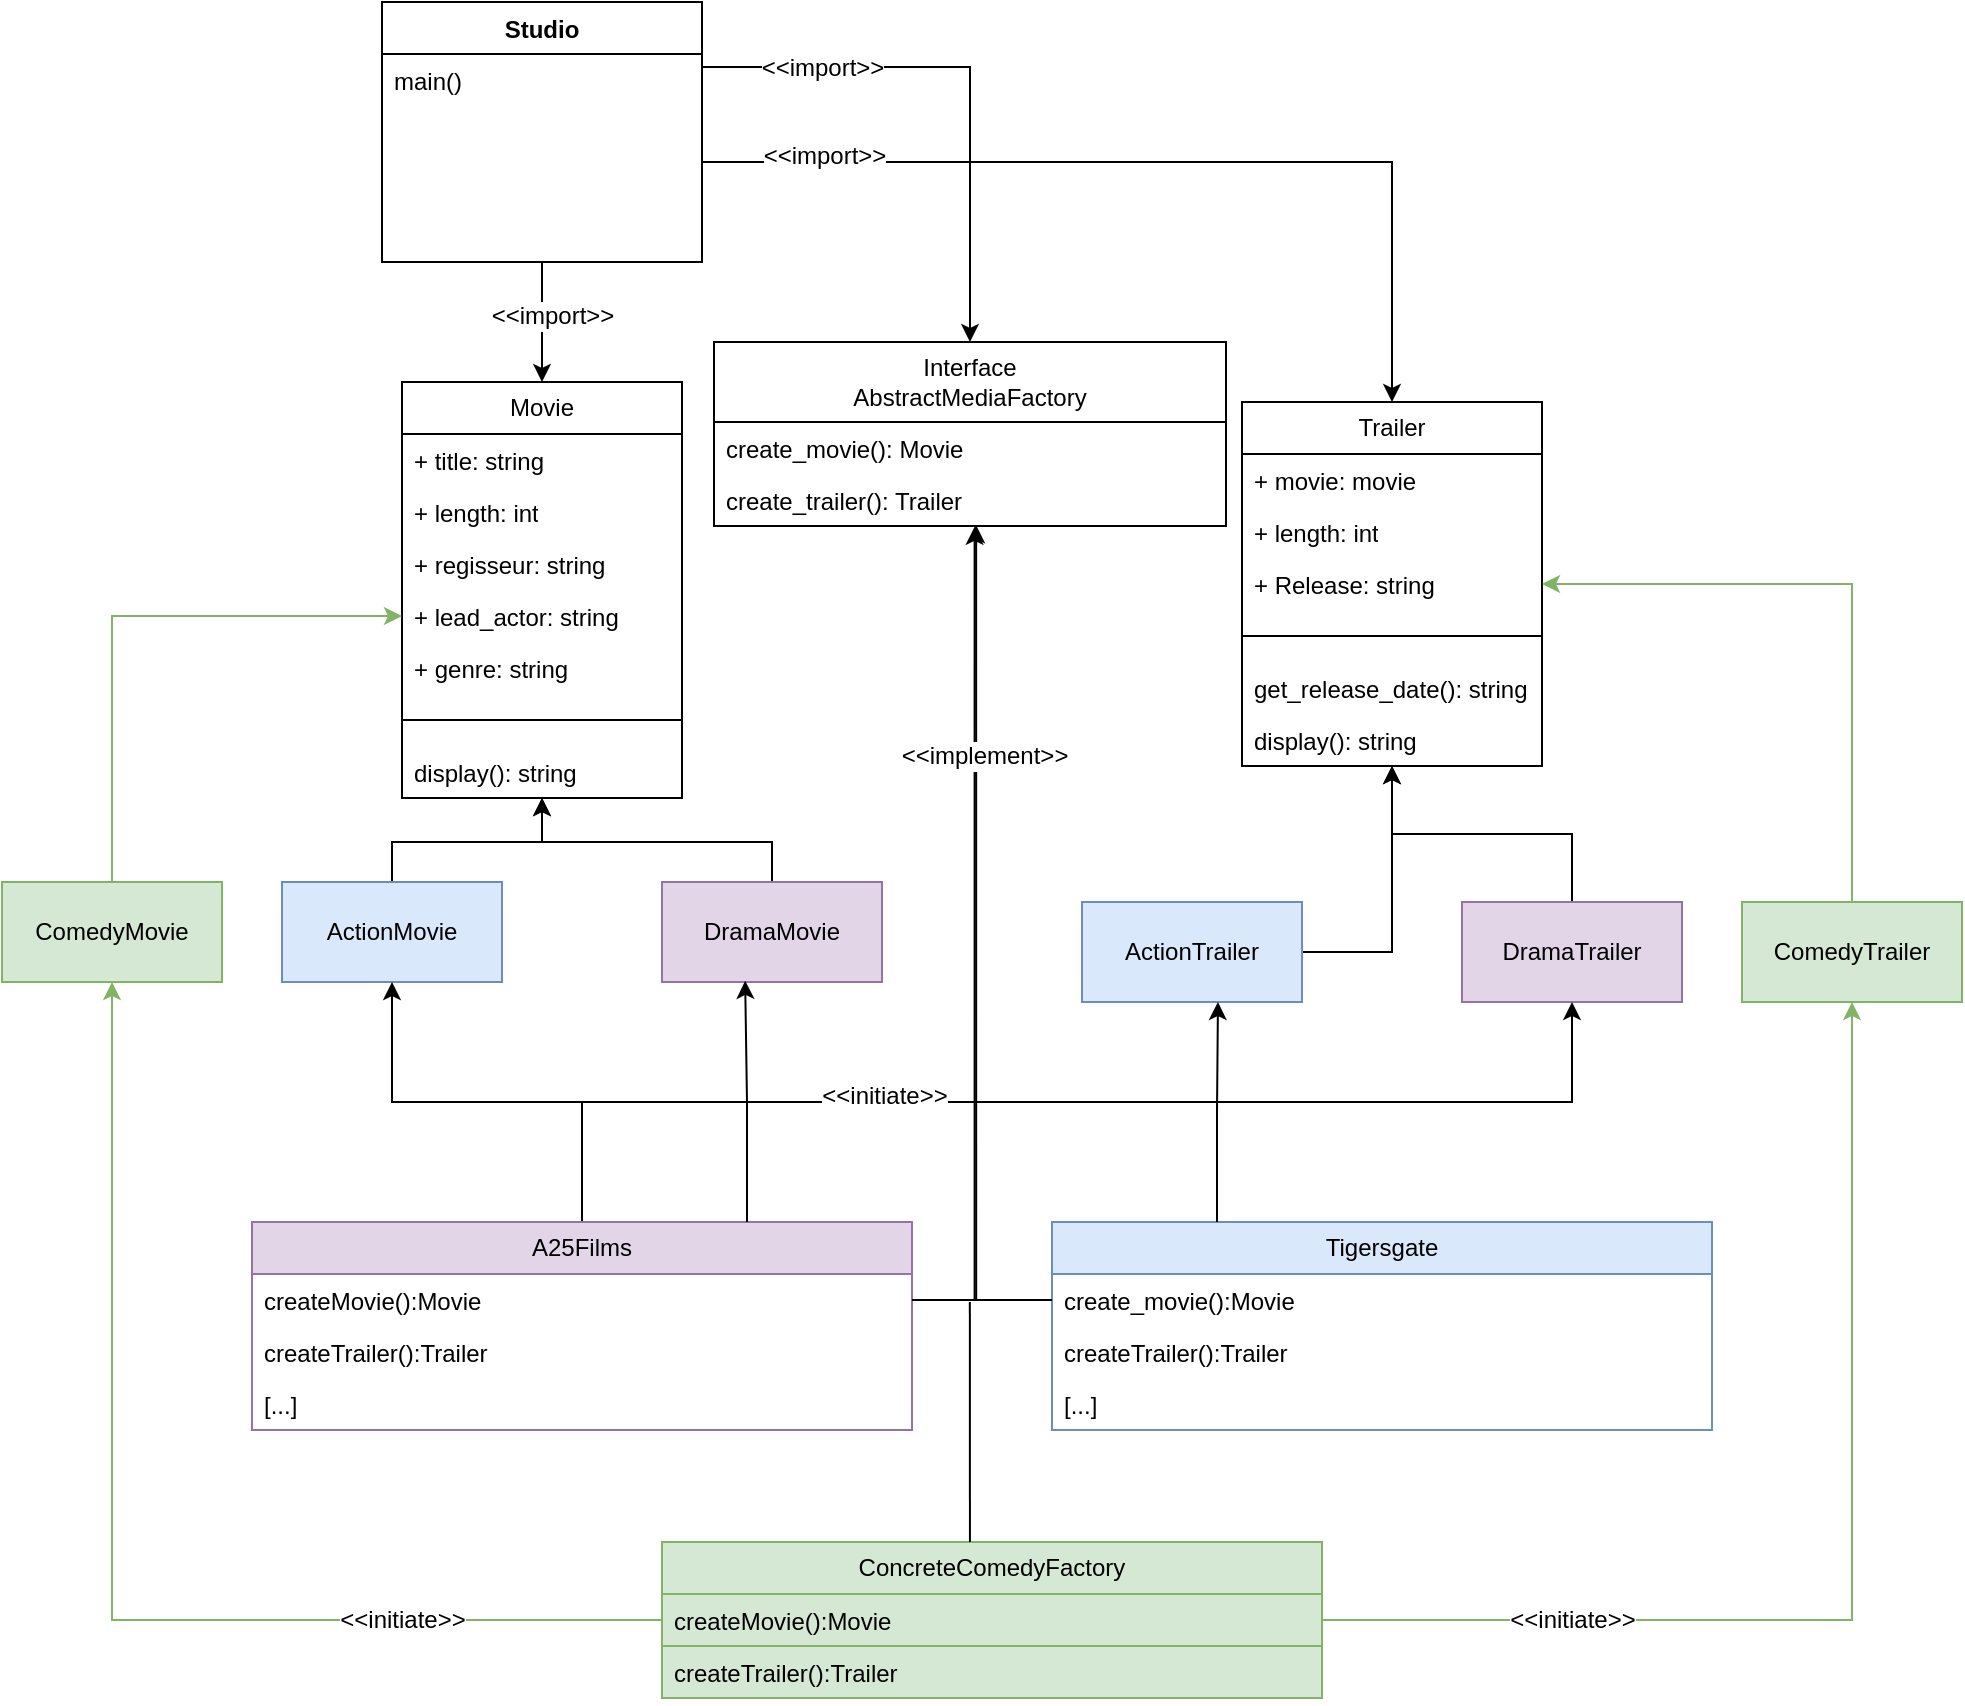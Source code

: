 <mxfile version="24.7.10">
  <diagram id="C5RBs43oDa-KdzZeNtuy" name="Page-1">
    <mxGraphModel grid="1" page="1" gridSize="10" guides="1" tooltips="1" connect="1" arrows="1" fold="1" pageScale="1" pageWidth="827" pageHeight="1169" math="0" shadow="0">
      <root>
        <mxCell id="WIyWlLk6GJQsqaUBKTNV-0" />
        <mxCell id="WIyWlLk6GJQsqaUBKTNV-1" parent="WIyWlLk6GJQsqaUBKTNV-0" />
        <mxCell id="AEDuko17Ktxvkk8oFHkH-12" style="edgeStyle=orthogonalEdgeStyle;rounded=0;orthogonalLoop=1;jettySize=auto;html=1;" edge="1" parent="WIyWlLk6GJQsqaUBKTNV-1" source="nfv_wwdXfXc1_VH7iOFV-0" target="Cddfaaqkk3JFuBGHHAQz-0">
          <mxGeometry relative="1" as="geometry" />
        </mxCell>
        <mxCell id="nfv_wwdXfXc1_VH7iOFV-0" value="Studio" style="swimlane;fontStyle=1;align=center;verticalAlign=top;childLayout=stackLayout;horizontal=1;startSize=26;horizontalStack=0;resizeParent=1;resizeParentMax=0;resizeLast=0;collapsible=1;marginBottom=0;whiteSpace=wrap;html=1;fontFamily=Helvetica;fontSize=12;textShadow=0;labelBorderColor=none;spacingTop=0;" vertex="1" parent="WIyWlLk6GJQsqaUBKTNV-1">
          <mxGeometry x="120" y="30" width="160" height="130" as="geometry" />
        </mxCell>
        <mxCell id="nfv_wwdXfXc1_VH7iOFV-3" value="main()" style="text;strokeColor=none;fillColor=none;align=left;verticalAlign=top;spacingLeft=4;spacingRight=4;overflow=hidden;rotatable=0;points=[[0,0.5],[1,0.5]];portConstraint=eastwest;whiteSpace=wrap;html=1;fontFamily=Helvetica;fontSize=12;textShadow=0;labelBorderColor=none;horizontal=1;spacingTop=0;" vertex="1" parent="nfv_wwdXfXc1_VH7iOFV-0">
          <mxGeometry y="26" width="160" height="104" as="geometry" />
        </mxCell>
        <mxCell id="nfv_wwdXfXc1_VH7iOFV-4" value="Interface&lt;div style=&quot;font-size: 12px;&quot;&gt;AbstractMediaFactory&lt;/div&gt;" style="swimlane;fontStyle=0;childLayout=stackLayout;horizontal=1;startSize=40;fillColor=none;horizontalStack=0;resizeParent=1;resizeParentMax=0;resizeLast=0;collapsible=1;marginBottom=0;whiteSpace=wrap;html=1;fontFamily=Helvetica;fontSize=12;textShadow=0;labelBorderColor=none;spacingTop=0;" vertex="1" parent="WIyWlLk6GJQsqaUBKTNV-1">
          <mxGeometry x="286" y="200" width="256" height="92" as="geometry" />
        </mxCell>
        <mxCell id="nfv_wwdXfXc1_VH7iOFV-6" value="&lt;div&gt;create_movie(): Movie&lt;/div&gt;" style="text;strokeColor=none;fillColor=none;align=left;verticalAlign=top;spacingLeft=4;spacingRight=4;overflow=hidden;rotatable=0;points=[[0,0.5],[1,0.5]];portConstraint=eastwest;whiteSpace=wrap;html=1;fontFamily=Helvetica;fontSize=12;textShadow=0;labelBorderColor=none;horizontal=1;spacingTop=0;" vertex="1" parent="nfv_wwdXfXc1_VH7iOFV-4">
          <mxGeometry y="40" width="256" height="26" as="geometry" />
        </mxCell>
        <mxCell id="nfv_wwdXfXc1_VH7iOFV-5" value="create_trailer(): Trailer" style="text;strokeColor=none;fillColor=none;align=left;verticalAlign=top;spacingLeft=4;spacingRight=4;overflow=hidden;rotatable=0;points=[[0,0.5],[1,0.5]];portConstraint=eastwest;whiteSpace=wrap;html=1;fontFamily=Helvetica;fontSize=12;textShadow=0;labelBorderColor=none;horizontal=1;spacingTop=0;" vertex="1" parent="nfv_wwdXfXc1_VH7iOFV-4">
          <mxGeometry y="66" width="256" height="26" as="geometry" />
        </mxCell>
        <mxCell id="Cddfaaqkk3JFuBGHHAQz-4" style="edgeStyle=orthogonalEdgeStyle;rounded=0;orthogonalLoop=1;jettySize=auto;html=1;entryX=0.5;entryY=1;entryDx=0;entryDy=0;fontFamily=Helvetica;fontSize=12;textShadow=0;labelBorderColor=none;horizontal=1;spacingTop=0;" edge="1" parent="WIyWlLk6GJQsqaUBKTNV-1" source="nfv_wwdXfXc1_VH7iOFV-12" target="Cddfaaqkk3JFuBGHHAQz-0">
          <mxGeometry relative="1" as="geometry">
            <Array as="points">
              <mxPoint x="125" y="450" />
              <mxPoint x="200" y="450" />
            </Array>
          </mxGeometry>
        </mxCell>
        <mxCell id="nfv_wwdXfXc1_VH7iOFV-12" value="ActionMovie" style="html=1;whiteSpace=wrap;fontFamily=Helvetica;fontSize=12;textShadow=0;labelBorderColor=none;horizontal=1;spacingTop=0;fillColor=#dae8fc;strokeColor=#6c8ebf;" vertex="1" parent="WIyWlLk6GJQsqaUBKTNV-1">
          <mxGeometry x="70" y="470" width="110" height="50" as="geometry" />
        </mxCell>
        <mxCell id="Cddfaaqkk3JFuBGHHAQz-5" style="edgeStyle=orthogonalEdgeStyle;rounded=0;orthogonalLoop=1;jettySize=auto;html=1;entryX=0.5;entryY=1;entryDx=0;entryDy=0;fontFamily=Helvetica;fontSize=12;textShadow=0;labelBorderColor=none;horizontal=1;spacingTop=0;" edge="1" parent="WIyWlLk6GJQsqaUBKTNV-1" source="nfv_wwdXfXc1_VH7iOFV-13" target="Cddfaaqkk3JFuBGHHAQz-0">
          <mxGeometry relative="1" as="geometry">
            <Array as="points">
              <mxPoint x="315" y="450" />
              <mxPoint x="200" y="450" />
            </Array>
          </mxGeometry>
        </mxCell>
        <mxCell id="nfv_wwdXfXc1_VH7iOFV-13" value="DramaMovie" style="html=1;whiteSpace=wrap;fontFamily=Helvetica;fontSize=12;textShadow=0;labelBorderColor=none;horizontal=1;spacingTop=0;fillColor=#e1d5e7;strokeColor=#9673a6;" vertex="1" parent="WIyWlLk6GJQsqaUBKTNV-1">
          <mxGeometry x="260" y="470" width="110" height="50" as="geometry" />
        </mxCell>
        <mxCell id="nfv_wwdXfXc1_VH7iOFV-49" style="edgeStyle=orthogonalEdgeStyle;rounded=0;orthogonalLoop=1;jettySize=auto;html=1;exitX=1;exitY=0.5;exitDx=0;exitDy=0;entryX=0.5;entryY=1;entryDx=0;entryDy=0;fontFamily=Helvetica;fontSize=12;textShadow=0;labelBorderColor=none;horizontal=1;spacingTop=0;" edge="1" parent="WIyWlLk6GJQsqaUBKTNV-1" source="nfv_wwdXfXc1_VH7iOFV-14" target="Cddfaaqkk3JFuBGHHAQz-6">
          <mxGeometry relative="1" as="geometry">
            <mxPoint x="620" y="440" as="targetPoint" />
          </mxGeometry>
        </mxCell>
        <mxCell id="nfv_wwdXfXc1_VH7iOFV-14" value="ActionTrailer" style="html=1;whiteSpace=wrap;fontFamily=Helvetica;fontSize=12;textShadow=0;labelBorderColor=none;horizontal=1;spacingTop=0;fillColor=#dae8fc;strokeColor=#6c8ebf;" vertex="1" parent="WIyWlLk6GJQsqaUBKTNV-1">
          <mxGeometry x="470" y="480" width="110" height="50" as="geometry" />
        </mxCell>
        <mxCell id="Cddfaaqkk3JFuBGHHAQz-13" style="edgeStyle=orthogonalEdgeStyle;rounded=0;orthogonalLoop=1;jettySize=auto;html=1;fontFamily=Helvetica;fontSize=12;textShadow=0;labelBorderColor=none;horizontal=1;spacingTop=0;entryX=0.5;entryY=1;entryDx=0;entryDy=0;" edge="1" parent="WIyWlLk6GJQsqaUBKTNV-1" source="nfv_wwdXfXc1_VH7iOFV-15" target="Cddfaaqkk3JFuBGHHAQz-6">
          <mxGeometry relative="1" as="geometry">
            <mxPoint x="620" y="410" as="targetPoint" />
          </mxGeometry>
        </mxCell>
        <mxCell id="nfv_wwdXfXc1_VH7iOFV-15" value="DramaTrailer" style="html=1;whiteSpace=wrap;fontFamily=Helvetica;fontSize=12;textShadow=0;labelBorderColor=none;horizontal=1;spacingTop=0;fillColor=#e1d5e7;strokeColor=#9673a6;" vertex="1" parent="WIyWlLk6GJQsqaUBKTNV-1">
          <mxGeometry x="660" y="480" width="110" height="50" as="geometry" />
        </mxCell>
        <mxCell id="nfv_wwdXfXc1_VH7iOFV-34" style="edgeStyle=orthogonalEdgeStyle;rounded=0;orthogonalLoop=1;jettySize=auto;html=1;exitX=0.5;exitY=0;exitDx=0;exitDy=0;entryX=0.5;entryY=1;entryDx=0;entryDy=0;fontFamily=Helvetica;fontSize=12;textShadow=0;labelBorderColor=none;horizontal=1;spacingTop=0;" edge="1" parent="WIyWlLk6GJQsqaUBKTNV-1" source="nfv_wwdXfXc1_VH7iOFV-16" target="nfv_wwdXfXc1_VH7iOFV-15">
          <mxGeometry relative="1" as="geometry">
            <Array as="points">
              <mxPoint x="220" y="580" />
              <mxPoint x="715" y="580" />
            </Array>
          </mxGeometry>
        </mxCell>
        <mxCell id="nfv_wwdXfXc1_VH7iOFV-16" value="A25Films" style="swimlane;fontStyle=0;childLayout=stackLayout;horizontal=1;startSize=26;fillColor=#e1d5e7;horizontalStack=0;resizeParent=1;resizeParentMax=0;resizeLast=0;collapsible=1;marginBottom=0;whiteSpace=wrap;html=1;fontFamily=Helvetica;fontSize=12;textShadow=0;labelBorderColor=none;spacingTop=0;strokeColor=#9673a6;" vertex="1" parent="WIyWlLk6GJQsqaUBKTNV-1">
          <mxGeometry x="55" y="640" width="330" height="104" as="geometry" />
        </mxCell>
        <mxCell id="nfv_wwdXfXc1_VH7iOFV-17" value="createMovie():Movie" style="text;strokeColor=none;fillColor=none;align=left;verticalAlign=top;spacingLeft=4;spacingRight=4;overflow=hidden;rotatable=0;points=[[0,0.5],[1,0.5]];portConstraint=eastwest;whiteSpace=wrap;html=1;fontFamily=Helvetica;fontSize=12;textShadow=0;labelBorderColor=none;horizontal=1;spacingTop=0;" vertex="1" parent="nfv_wwdXfXc1_VH7iOFV-16">
          <mxGeometry y="26" width="330" height="26" as="geometry" />
        </mxCell>
        <mxCell id="nfv_wwdXfXc1_VH7iOFV-18" value="createTrailer():Trailer" style="text;strokeColor=none;fillColor=none;align=left;verticalAlign=top;spacingLeft=4;spacingRight=4;overflow=hidden;rotatable=0;points=[[0,0.5],[1,0.5]];portConstraint=eastwest;whiteSpace=wrap;html=1;fontFamily=Helvetica;fontSize=12;textShadow=0;labelBorderColor=none;horizontal=1;spacingTop=0;" vertex="1" parent="nfv_wwdXfXc1_VH7iOFV-16">
          <mxGeometry y="52" width="330" height="26" as="geometry" />
        </mxCell>
        <mxCell id="AEDuko17Ktxvkk8oFHkH-1" value="[...]" style="text;strokeColor=none;fillColor=none;align=left;verticalAlign=top;spacingLeft=4;spacingRight=4;overflow=hidden;rotatable=0;points=[[0,0.5],[1,0.5]];portConstraint=eastwest;whiteSpace=wrap;html=1;fontFamily=Helvetica;fontSize=12;textShadow=0;labelBorderColor=none;horizontal=1;spacingTop=0;" vertex="1" parent="nfv_wwdXfXc1_VH7iOFV-16">
          <mxGeometry y="78" width="330" height="26" as="geometry" />
        </mxCell>
        <mxCell id="nfv_wwdXfXc1_VH7iOFV-33" style="edgeStyle=orthogonalEdgeStyle;rounded=0;orthogonalLoop=1;jettySize=auto;html=1;exitX=0.25;exitY=0;exitDx=0;exitDy=0;entryX=0.5;entryY=1;entryDx=0;entryDy=0;fontFamily=Helvetica;fontSize=12;textShadow=0;labelBorderColor=none;horizontal=1;spacingTop=0;" edge="1" parent="WIyWlLk6GJQsqaUBKTNV-1" source="nfv_wwdXfXc1_VH7iOFV-20" target="nfv_wwdXfXc1_VH7iOFV-12">
          <mxGeometry relative="1" as="geometry" />
        </mxCell>
        <mxCell id="nfv_wwdXfXc1_VH7iOFV-36" value="&amp;lt;&amp;lt;initiate&amp;gt;&amp;gt;" style="edgeLabel;html=1;align=center;verticalAlign=middle;resizable=0;points=[];fontFamily=Helvetica;fontSize=12;textShadow=0;labelBorderColor=none;horizontal=1;spacingTop=0;" connectable="0" vertex="1" parent="nfv_wwdXfXc1_VH7iOFV-33">
          <mxGeometry x="-0.257" y="-3" relative="1" as="geometry">
            <mxPoint x="-29" as="offset" />
          </mxGeometry>
        </mxCell>
        <mxCell id="nfv_wwdXfXc1_VH7iOFV-20" value="Tigersgate" style="swimlane;fontStyle=0;childLayout=stackLayout;horizontal=1;startSize=26;fillColor=#dae8fc;horizontalStack=0;resizeParent=1;resizeParentMax=0;resizeLast=0;collapsible=1;marginBottom=0;whiteSpace=wrap;html=1;fontFamily=Helvetica;fontSize=12;textShadow=0;labelBorderColor=none;spacingTop=0;strokeColor=#6c8ebf;" vertex="1" parent="WIyWlLk6GJQsqaUBKTNV-1">
          <mxGeometry x="455" y="640" width="330" height="104" as="geometry" />
        </mxCell>
        <mxCell id="nfv_wwdXfXc1_VH7iOFV-21" value="create_movie():Movie" style="text;strokeColor=none;fillColor=none;align=left;verticalAlign=top;spacingLeft=4;spacingRight=4;overflow=hidden;rotatable=0;points=[[0,0.5],[1,0.5]];portConstraint=eastwest;whiteSpace=wrap;html=1;fontFamily=Helvetica;fontSize=12;textShadow=0;labelBorderColor=none;horizontal=1;spacingTop=0;" vertex="1" parent="nfv_wwdXfXc1_VH7iOFV-20">
          <mxGeometry y="26" width="330" height="26" as="geometry" />
        </mxCell>
        <mxCell id="nfv_wwdXfXc1_VH7iOFV-22" value="createTrailer():Trailer" style="text;strokeColor=none;fillColor=none;align=left;verticalAlign=top;spacingLeft=4;spacingRight=4;overflow=hidden;rotatable=0;points=[[0,0.5],[1,0.5]];portConstraint=eastwest;whiteSpace=wrap;html=1;fontFamily=Helvetica;fontSize=12;textShadow=0;labelBorderColor=none;horizontal=1;spacingTop=0;" vertex="1" parent="nfv_wwdXfXc1_VH7iOFV-20">
          <mxGeometry y="52" width="330" height="26" as="geometry" />
        </mxCell>
        <mxCell id="AEDuko17Ktxvkk8oFHkH-0" value="[...]" style="text;strokeColor=none;fillColor=none;align=left;verticalAlign=top;spacingLeft=4;spacingRight=4;overflow=hidden;rotatable=0;points=[[0,0.5],[1,0.5]];portConstraint=eastwest;whiteSpace=wrap;html=1;fontFamily=Helvetica;fontSize=12;textShadow=0;labelBorderColor=none;horizontal=1;spacingTop=0;" vertex="1" parent="nfv_wwdXfXc1_VH7iOFV-20">
          <mxGeometry y="78" width="330" height="26" as="geometry" />
        </mxCell>
        <mxCell id="nfv_wwdXfXc1_VH7iOFV-25" style="edgeStyle=orthogonalEdgeStyle;rounded=0;orthogonalLoop=1;jettySize=auto;html=1;exitX=1;exitY=0.25;exitDx=0;exitDy=0;entryX=0.5;entryY=0;entryDx=0;entryDy=0;fontFamily=Helvetica;fontSize=12;textShadow=0;labelBorderColor=none;horizontal=1;spacingTop=0;" edge="1" parent="WIyWlLk6GJQsqaUBKTNV-1" source="nfv_wwdXfXc1_VH7iOFV-0" target="nfv_wwdXfXc1_VH7iOFV-4">
          <mxGeometry relative="1" as="geometry" />
        </mxCell>
        <mxCell id="nfv_wwdXfXc1_VH7iOFV-26" value="&amp;lt;&amp;lt;import&amp;gt;&amp;gt;" style="edgeLabel;html=1;align=center;verticalAlign=middle;resizable=0;points=[];fontFamily=Helvetica;fontSize=12;textShadow=0;labelBorderColor=none;horizontal=1;spacingTop=0;" connectable="0" vertex="1" parent="nfv_wwdXfXc1_VH7iOFV-25">
          <mxGeometry x="-0.1" y="-1" relative="1" as="geometry">
            <mxPoint x="-62" y="-1" as="offset" />
          </mxGeometry>
        </mxCell>
        <mxCell id="nfv_wwdXfXc1_VH7iOFV-28" style="edgeStyle=orthogonalEdgeStyle;rounded=0;orthogonalLoop=1;jettySize=auto;html=1;exitX=1;exitY=0.5;exitDx=0;exitDy=0;entryX=0.5;entryY=0;entryDx=0;entryDy=0;fontFamily=Helvetica;fontSize=12;textShadow=0;labelBorderColor=none;horizontal=1;spacingTop=0;" edge="1" parent="WIyWlLk6GJQsqaUBKTNV-1" source="nfv_wwdXfXc1_VH7iOFV-3" target="Cddfaaqkk3JFuBGHHAQz-6">
          <mxGeometry relative="1" as="geometry">
            <Array as="points">
              <mxPoint x="280" y="110" />
              <mxPoint x="625" y="110" />
            </Array>
          </mxGeometry>
        </mxCell>
        <mxCell id="nfv_wwdXfXc1_VH7iOFV-32" style="edgeStyle=orthogonalEdgeStyle;rounded=0;orthogonalLoop=1;jettySize=auto;html=1;exitX=0.75;exitY=0;exitDx=0;exitDy=0;entryX=0.378;entryY=0.988;entryDx=0;entryDy=0;entryPerimeter=0;fontFamily=Helvetica;fontSize=12;textShadow=0;labelBorderColor=none;horizontal=1;spacingTop=0;" edge="1" parent="WIyWlLk6GJQsqaUBKTNV-1" source="nfv_wwdXfXc1_VH7iOFV-16" target="nfv_wwdXfXc1_VH7iOFV-13">
          <mxGeometry relative="1" as="geometry" />
        </mxCell>
        <mxCell id="nfv_wwdXfXc1_VH7iOFV-35" style="edgeStyle=orthogonalEdgeStyle;rounded=0;orthogonalLoop=1;jettySize=auto;html=1;exitX=0.25;exitY=0;exitDx=0;exitDy=0;entryX=0.618;entryY=1;entryDx=0;entryDy=0;entryPerimeter=0;fontFamily=Helvetica;fontSize=12;textShadow=0;labelBorderColor=none;horizontal=1;spacingTop=0;" edge="1" parent="WIyWlLk6GJQsqaUBKTNV-1" source="nfv_wwdXfXc1_VH7iOFV-20" target="nfv_wwdXfXc1_VH7iOFV-14">
          <mxGeometry relative="1" as="geometry" />
        </mxCell>
        <mxCell id="nfv_wwdXfXc1_VH7iOFV-39" value="&amp;lt;&amp;lt;import&amp;gt;&amp;gt;" style="edgeLabel;html=1;align=center;verticalAlign=middle;resizable=0;points=[];fontFamily=Helvetica;fontSize=12;textShadow=0;labelBorderColor=none;horizontal=1;spacingTop=0;" connectable="0" vertex="1" parent="WIyWlLk6GJQsqaUBKTNV-1">
          <mxGeometry x="286.0" y="130.0" as="geometry">
            <mxPoint x="55" y="-23" as="offset" />
          </mxGeometry>
        </mxCell>
        <mxCell id="nfv_wwdXfXc1_VH7iOFV-41" style="edgeStyle=orthogonalEdgeStyle;rounded=0;orthogonalLoop=1;jettySize=auto;html=1;exitX=1;exitY=0.5;exitDx=0;exitDy=0;entryX=0.512;entryY=0.985;entryDx=0;entryDy=0;entryPerimeter=0;fontFamily=Helvetica;fontSize=12;textShadow=0;labelBorderColor=none;horizontal=1;spacingTop=0;" edge="1" parent="WIyWlLk6GJQsqaUBKTNV-1" source="nfv_wwdXfXc1_VH7iOFV-17" target="nfv_wwdXfXc1_VH7iOFV-5">
          <mxGeometry relative="1" as="geometry">
            <Array as="points">
              <mxPoint x="417" y="679" />
            </Array>
          </mxGeometry>
        </mxCell>
        <mxCell id="nfv_wwdXfXc1_VH7iOFV-43" style="edgeStyle=orthogonalEdgeStyle;rounded=0;orthogonalLoop=1;jettySize=auto;html=1;exitX=0;exitY=0.5;exitDx=0;exitDy=0;entryX=0.509;entryY=1.015;entryDx=0;entryDy=0;entryPerimeter=0;fontFamily=Helvetica;fontSize=12;textShadow=0;labelBorderColor=none;horizontal=1;spacingTop=0;" edge="1" parent="WIyWlLk6GJQsqaUBKTNV-1" source="nfv_wwdXfXc1_VH7iOFV-21" target="nfv_wwdXfXc1_VH7iOFV-5">
          <mxGeometry relative="1" as="geometry" />
        </mxCell>
        <mxCell id="nfv_wwdXfXc1_VH7iOFV-44" value="&amp;lt;&amp;lt;implement&amp;gt;&amp;gt;" style="edgeLabel;html=1;align=center;verticalAlign=middle;resizable=0;points=[];fontFamily=Helvetica;fontSize=12;textShadow=0;labelBorderColor=none;horizontal=1;spacingTop=0;" connectable="0" vertex="1" parent="nfv_wwdXfXc1_VH7iOFV-43">
          <mxGeometry x="0.461" y="-4" relative="1" as="geometry">
            <mxPoint as="offset" />
          </mxGeometry>
        </mxCell>
        <mxCell id="Cddfaaqkk3JFuBGHHAQz-0" value="Movie" style="swimlane;fontStyle=0;childLayout=stackLayout;horizontal=1;startSize=26;fillColor=none;horizontalStack=0;resizeParent=1;resizeParentMax=0;resizeLast=0;collapsible=1;marginBottom=0;whiteSpace=wrap;html=1;fontFamily=Helvetica;fontSize=12;textShadow=0;labelBorderColor=none;spacingTop=0;" vertex="1" parent="WIyWlLk6GJQsqaUBKTNV-1">
          <mxGeometry x="130" y="220" width="140" height="208" as="geometry" />
        </mxCell>
        <mxCell id="Cddfaaqkk3JFuBGHHAQz-15" value="+ title: string" style="text;strokeColor=none;fillColor=none;align=left;verticalAlign=top;spacingLeft=4;spacingRight=4;overflow=hidden;rotatable=0;points=[[0,0.5],[1,0.5]];portConstraint=eastwest;whiteSpace=wrap;html=1;fontFamily=Helvetica;fontSize=12;textShadow=0;labelBorderColor=none;horizontal=1;spacingTop=0;" vertex="1" parent="Cddfaaqkk3JFuBGHHAQz-0">
          <mxGeometry y="26" width="140" height="26" as="geometry" />
        </mxCell>
        <mxCell id="Cddfaaqkk3JFuBGHHAQz-1" value="+ length: int" style="text;strokeColor=none;fillColor=none;align=left;verticalAlign=top;spacingLeft=4;spacingRight=4;overflow=hidden;rotatable=0;points=[[0,0.5],[1,0.5]];portConstraint=eastwest;whiteSpace=wrap;html=1;fontFamily=Helvetica;fontSize=12;textShadow=0;labelBorderColor=none;horizontal=1;spacingTop=0;" vertex="1" parent="Cddfaaqkk3JFuBGHHAQz-0">
          <mxGeometry y="52" width="140" height="26" as="geometry" />
        </mxCell>
        <mxCell id="Cddfaaqkk3JFuBGHHAQz-2" value="+ regisseur: string" style="text;strokeColor=none;fillColor=none;align=left;verticalAlign=top;spacingLeft=4;spacingRight=4;overflow=hidden;rotatable=0;points=[[0,0.5],[1,0.5]];portConstraint=eastwest;whiteSpace=wrap;html=1;fontFamily=Helvetica;fontSize=12;textShadow=0;labelBorderColor=none;horizontal=1;spacingTop=0;" vertex="1" parent="Cddfaaqkk3JFuBGHHAQz-0">
          <mxGeometry y="78" width="140" height="26" as="geometry" />
        </mxCell>
        <mxCell id="Cddfaaqkk3JFuBGHHAQz-3" value="+ lead_actor: string" style="text;strokeColor=none;fillColor=none;align=left;verticalAlign=top;spacingLeft=4;spacingRight=4;overflow=hidden;rotatable=0;points=[[0,0.5],[1,0.5]];portConstraint=eastwest;whiteSpace=wrap;html=1;fontFamily=Helvetica;fontSize=12;textShadow=0;labelBorderColor=none;horizontal=1;spacingTop=0;" vertex="1" parent="Cddfaaqkk3JFuBGHHAQz-0">
          <mxGeometry y="104" width="140" height="26" as="geometry" />
        </mxCell>
        <mxCell id="AEDuko17Ktxvkk8oFHkH-9" value="+ genre: string" style="text;strokeColor=none;fillColor=none;align=left;verticalAlign=top;spacingLeft=4;spacingRight=4;overflow=hidden;rotatable=0;points=[[0,0.5],[1,0.5]];portConstraint=eastwest;whiteSpace=wrap;html=1;fontFamily=Helvetica;fontSize=12;textShadow=0;labelBorderColor=none;horizontal=1;spacingTop=0;" vertex="1" parent="Cddfaaqkk3JFuBGHHAQz-0">
          <mxGeometry y="130" width="140" height="26" as="geometry" />
        </mxCell>
        <mxCell id="AEDuko17Ktxvkk8oFHkH-10" style="text;strokeColor=none;fillColor=none;align=left;verticalAlign=top;spacingLeft=4;spacingRight=4;overflow=hidden;rotatable=0;points=[[0,0.5],[1,0.5]];portConstraint=eastwest;whiteSpace=wrap;html=1;fontFamily=Helvetica;fontSize=12;textShadow=0;labelBorderColor=none;horizontal=1;spacingTop=0;" vertex="1" parent="Cddfaaqkk3JFuBGHHAQz-0">
          <mxGeometry y="156" width="140" height="26" as="geometry" />
        </mxCell>
        <mxCell id="AEDuko17Ktxvkk8oFHkH-8" value="display(): string" style="text;strokeColor=none;fillColor=none;align=left;verticalAlign=top;spacingLeft=4;spacingRight=4;overflow=hidden;rotatable=0;points=[[0,0.5],[1,0.5]];portConstraint=eastwest;whiteSpace=wrap;html=1;fontFamily=Helvetica;fontSize=12;textShadow=0;labelBorderColor=none;horizontal=1;spacingTop=0;" vertex="1" parent="Cddfaaqkk3JFuBGHHAQz-0">
          <mxGeometry y="182" width="140" height="26" as="geometry" />
        </mxCell>
        <mxCell id="AEDuko17Ktxvkk8oFHkH-11" value="" style="endArrow=none;html=1;rounded=0;entryX=1;entryY=0.5;entryDx=0;entryDy=0;exitX=0;exitY=0.5;exitDx=0;exitDy=0;" edge="1" parent="Cddfaaqkk3JFuBGHHAQz-0" source="AEDuko17Ktxvkk8oFHkH-10" target="AEDuko17Ktxvkk8oFHkH-10">
          <mxGeometry width="50" height="50" relative="1" as="geometry">
            <mxPoint x="-330" y="103.6" as="sourcePoint" />
            <mxPoint x="-180" y="103.6" as="targetPoint" />
          </mxGeometry>
        </mxCell>
        <mxCell id="Cddfaaqkk3JFuBGHHAQz-6" value="Trailer" style="swimlane;fontStyle=0;childLayout=stackLayout;horizontal=1;startSize=26;fillColor=none;horizontalStack=0;resizeParent=1;resizeParentMax=0;resizeLast=0;collapsible=1;marginBottom=0;whiteSpace=wrap;html=1;fontFamily=Helvetica;fontSize=12;textShadow=0;labelBorderColor=none;spacingTop=0;" vertex="1" parent="WIyWlLk6GJQsqaUBKTNV-1">
          <mxGeometry x="550" y="230" width="150" height="182" as="geometry">
            <mxRectangle x="720" y="201" width="70" height="30" as="alternateBounds" />
          </mxGeometry>
        </mxCell>
        <mxCell id="Cddfaaqkk3JFuBGHHAQz-16" value="+ movie: movie" style="text;strokeColor=none;fillColor=none;align=left;verticalAlign=top;spacingLeft=4;spacingRight=4;overflow=hidden;rotatable=0;points=[[0,0.5],[1,0.5]];portConstraint=eastwest;whiteSpace=wrap;html=1;fontFamily=Helvetica;fontSize=12;textShadow=0;labelBorderColor=none;horizontal=1;spacingTop=0;" vertex="1" parent="Cddfaaqkk3JFuBGHHAQz-6">
          <mxGeometry y="26" width="150" height="26" as="geometry" />
        </mxCell>
        <mxCell id="Cddfaaqkk3JFuBGHHAQz-7" value="&lt;div&gt;+ length: int&lt;/div&gt;" style="text;strokeColor=none;fillColor=none;align=left;verticalAlign=top;spacingLeft=4;spacingRight=4;overflow=hidden;rotatable=0;points=[[0,0.5],[1,0.5]];portConstraint=eastwest;whiteSpace=wrap;html=1;fontFamily=Helvetica;fontSize=12;textShadow=0;labelBorderColor=none;horizontal=1;spacingTop=0;" vertex="1" parent="Cddfaaqkk3JFuBGHHAQz-6">
          <mxGeometry y="52" width="150" height="26" as="geometry" />
        </mxCell>
        <mxCell id="Cddfaaqkk3JFuBGHHAQz-11" value="+ Release: string" style="text;strokeColor=none;fillColor=none;align=left;verticalAlign=top;spacingLeft=4;spacingRight=4;overflow=hidden;rotatable=0;points=[[0,0.5],[1,0.5]];portConstraint=eastwest;whiteSpace=wrap;html=1;fontFamily=Helvetica;fontSize=12;textShadow=0;labelBorderColor=none;horizontal=1;spacingTop=0;" vertex="1" parent="Cddfaaqkk3JFuBGHHAQz-6">
          <mxGeometry y="78" width="150" height="26" as="geometry" />
        </mxCell>
        <mxCell id="AEDuko17Ktxvkk8oFHkH-3" style="text;strokeColor=none;fillColor=none;align=left;verticalAlign=top;spacingLeft=4;spacingRight=4;overflow=hidden;rotatable=0;points=[[0,0.5],[1,0.5]];portConstraint=eastwest;whiteSpace=wrap;html=1;fontFamily=Helvetica;fontSize=12;textShadow=0;labelBorderColor=none;horizontal=1;spacingTop=0;" vertex="1" parent="Cddfaaqkk3JFuBGHHAQz-6">
          <mxGeometry y="104" width="150" height="26" as="geometry" />
        </mxCell>
        <mxCell id="AEDuko17Ktxvkk8oFHkH-6" value="get_release_date(): string" style="text;strokeColor=none;fillColor=none;align=left;verticalAlign=top;spacingLeft=4;spacingRight=4;overflow=hidden;rotatable=0;points=[[0,0.5],[1,0.5]];portConstraint=eastwest;whiteSpace=wrap;html=1;fontFamily=Helvetica;fontSize=12;textShadow=0;labelBorderColor=none;horizontal=1;spacingTop=0;" vertex="1" parent="Cddfaaqkk3JFuBGHHAQz-6">
          <mxGeometry y="130" width="150" height="26" as="geometry" />
        </mxCell>
        <mxCell id="AEDuko17Ktxvkk8oFHkH-5" value="display(): string" style="text;strokeColor=none;fillColor=none;align=left;verticalAlign=top;spacingLeft=4;spacingRight=4;overflow=hidden;rotatable=0;points=[[0,0.5],[1,0.5]];portConstraint=eastwest;whiteSpace=wrap;html=1;fontFamily=Helvetica;fontSize=12;textShadow=0;labelBorderColor=none;horizontal=1;spacingTop=0;" vertex="1" parent="Cddfaaqkk3JFuBGHHAQz-6">
          <mxGeometry y="156" width="150" height="26" as="geometry" />
        </mxCell>
        <mxCell id="AEDuko17Ktxvkk8oFHkH-7" value="" style="endArrow=none;html=1;rounded=0;entryX=1;entryY=0.5;entryDx=0;entryDy=0;exitX=0;exitY=0.5;exitDx=0;exitDy=0;" edge="1" parent="Cddfaaqkk3JFuBGHHAQz-6" source="AEDuko17Ktxvkk8oFHkH-3" target="AEDuko17Ktxvkk8oFHkH-3">
          <mxGeometry width="50" height="50" relative="1" as="geometry">
            <mxPoint x="-860" y="170" as="sourcePoint" />
            <mxPoint x="-810" y="120" as="targetPoint" />
          </mxGeometry>
        </mxCell>
        <mxCell id="gckyrx7bfHjQPPwGydUb-12" style="edgeStyle=orthogonalEdgeStyle;rounded=0;orthogonalLoop=1;jettySize=auto;html=1;exitX=0.5;exitY=0;exitDx=0;exitDy=0;entryX=0;entryY=0.5;entryDx=0;entryDy=0;fillColor=#d5e8d4;strokeColor=#82b366;" edge="1" parent="WIyWlLk6GJQsqaUBKTNV-1" source="gckyrx7bfHjQPPwGydUb-0" target="Cddfaaqkk3JFuBGHHAQz-3">
          <mxGeometry relative="1" as="geometry" />
        </mxCell>
        <mxCell id="gckyrx7bfHjQPPwGydUb-0" value="ComedyMovie" style="html=1;whiteSpace=wrap;fontFamily=Helvetica;fontSize=12;textShadow=0;labelBorderColor=none;horizontal=1;spacingTop=0;fillColor=#d5e8d4;strokeColor=#82b366;" vertex="1" parent="WIyWlLk6GJQsqaUBKTNV-1">
          <mxGeometry x="-70" y="470" width="110" height="50" as="geometry" />
        </mxCell>
        <mxCell id="gckyrx7bfHjQPPwGydUb-13" style="edgeStyle=orthogonalEdgeStyle;rounded=0;orthogonalLoop=1;jettySize=auto;html=1;exitX=0.5;exitY=0;exitDx=0;exitDy=0;entryX=1;entryY=0.5;entryDx=0;entryDy=0;fillColor=#d5e8d4;strokeColor=#82b366;" edge="1" parent="WIyWlLk6GJQsqaUBKTNV-1" source="gckyrx7bfHjQPPwGydUb-1" target="Cddfaaqkk3JFuBGHHAQz-11">
          <mxGeometry relative="1" as="geometry" />
        </mxCell>
        <mxCell id="gckyrx7bfHjQPPwGydUb-1" value="ComedyTrailer" style="html=1;whiteSpace=wrap;fontFamily=Helvetica;fontSize=12;textShadow=0;labelBorderColor=none;horizontal=1;spacingTop=0;fillColor=#d5e8d4;strokeColor=#82b366;" vertex="1" parent="WIyWlLk6GJQsqaUBKTNV-1">
          <mxGeometry x="800" y="480" width="110" height="50" as="geometry" />
        </mxCell>
        <mxCell id="gckyrx7bfHjQPPwGydUb-8" style="edgeStyle=orthogonalEdgeStyle;rounded=0;orthogonalLoop=1;jettySize=auto;html=1;exitX=0;exitY=0.5;exitDx=0;exitDy=0;entryX=0.5;entryY=1;entryDx=0;entryDy=0;fillColor=#d5e8d4;strokeColor=#82b366;" edge="1" parent="WIyWlLk6GJQsqaUBKTNV-1" source="gckyrx7bfHjQPPwGydUb-2" target="gckyrx7bfHjQPPwGydUb-0">
          <mxGeometry relative="1" as="geometry" />
        </mxCell>
        <mxCell id="gckyrx7bfHjQPPwGydUb-2" value="ConcreteComedyFactory" style="swimlane;fontStyle=0;childLayout=stackLayout;horizontal=1;startSize=26;fillColor=#d5e8d4;horizontalStack=0;resizeParent=1;resizeParentMax=0;resizeLast=0;collapsible=1;marginBottom=0;whiteSpace=wrap;html=1;fontFamily=Helvetica;fontSize=12;textShadow=0;labelBorderColor=none;spacingTop=0;strokeColor=#82b366;" vertex="1" parent="WIyWlLk6GJQsqaUBKTNV-1">
          <mxGeometry x="260" y="800" width="330" height="78" as="geometry" />
        </mxCell>
        <mxCell id="gckyrx7bfHjQPPwGydUb-3" value="createMovie():Movie" style="text;strokeColor=#82b366;fillColor=#d5e8d4;align=left;verticalAlign=top;spacingLeft=4;spacingRight=4;overflow=hidden;rotatable=0;points=[[0,0.5],[1,0.5]];portConstraint=eastwest;whiteSpace=wrap;html=1;fontFamily=Helvetica;fontSize=12;textShadow=0;labelBorderColor=none;horizontal=1;spacingTop=0;" vertex="1" parent="gckyrx7bfHjQPPwGydUb-2">
          <mxGeometry y="26" width="330" height="26" as="geometry" />
        </mxCell>
        <mxCell id="gckyrx7bfHjQPPwGydUb-4" value="createTrailer():Trailer" style="text;strokeColor=#82b366;fillColor=#d5e8d4;align=left;verticalAlign=top;spacingLeft=4;spacingRight=4;overflow=hidden;rotatable=0;points=[[0,0.5],[1,0.5]];portConstraint=eastwest;whiteSpace=wrap;html=1;fontFamily=Helvetica;fontSize=12;textShadow=0;labelBorderColor=none;horizontal=1;spacingTop=0;" vertex="1" parent="gckyrx7bfHjQPPwGydUb-2">
          <mxGeometry y="52" width="330" height="26" as="geometry" />
        </mxCell>
        <mxCell id="gckyrx7bfHjQPPwGydUb-7" value="" style="endArrow=none;html=1;rounded=0;exitX=0.485;exitY=0;exitDx=0;exitDy=0;exitPerimeter=0;" edge="1" parent="WIyWlLk6GJQsqaUBKTNV-1">
          <mxGeometry width="50" height="50" relative="1" as="geometry">
            <mxPoint x="413.97" y="800" as="sourcePoint" />
            <mxPoint x="413.92" y="680" as="targetPoint" />
          </mxGeometry>
        </mxCell>
        <mxCell id="gckyrx7bfHjQPPwGydUb-9" style="edgeStyle=orthogonalEdgeStyle;rounded=0;orthogonalLoop=1;jettySize=auto;html=1;exitX=1;exitY=0.5;exitDx=0;exitDy=0;entryX=0.5;entryY=1;entryDx=0;entryDy=0;fillColor=#d5e8d4;strokeColor=#82b366;" edge="1" parent="WIyWlLk6GJQsqaUBKTNV-1" source="gckyrx7bfHjQPPwGydUb-3" target="gckyrx7bfHjQPPwGydUb-1">
          <mxGeometry relative="1" as="geometry" />
        </mxCell>
        <mxCell id="gckyrx7bfHjQPPwGydUb-10" value="&amp;lt;&amp;lt;initiate&amp;gt;&amp;gt;" style="edgeLabel;html=1;align=center;verticalAlign=middle;resizable=0;points=[];fontFamily=Helvetica;fontSize=12;textShadow=0;labelBorderColor=none;horizontal=1;spacingTop=0;" connectable="0" vertex="1" parent="WIyWlLk6GJQsqaUBKTNV-1">
          <mxGeometry x="130" y="839" as="geometry" />
        </mxCell>
        <mxCell id="gckyrx7bfHjQPPwGydUb-11" value="&amp;lt;&amp;lt;initiate&amp;gt;&amp;gt;" style="edgeLabel;html=1;align=center;verticalAlign=middle;resizable=0;points=[];fontFamily=Helvetica;fontSize=12;textShadow=0;labelBorderColor=none;horizontal=1;spacingTop=0;" connectable="0" vertex="1" parent="WIyWlLk6GJQsqaUBKTNV-1">
          <mxGeometry x="715" y="839" as="geometry" />
        </mxCell>
        <mxCell id="AEDuko17Ktxvkk8oFHkH-13" value="&amp;lt;&amp;lt;import&amp;gt;&amp;gt;" style="edgeLabel;html=1;align=center;verticalAlign=middle;resizable=0;points=[];fontFamily=Helvetica;fontSize=12;textShadow=0;labelBorderColor=none;horizontal=1;spacingTop=0;" connectable="0" vertex="1" parent="WIyWlLk6GJQsqaUBKTNV-1">
          <mxGeometry x="150.0" y="210.0" as="geometry">
            <mxPoint x="55" y="-23" as="offset" />
          </mxGeometry>
        </mxCell>
      </root>
    </mxGraphModel>
  </diagram>
</mxfile>
